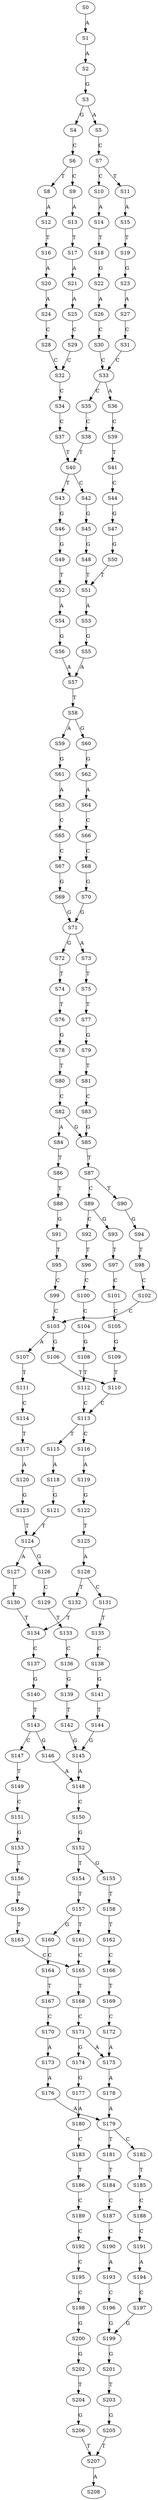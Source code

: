 strict digraph  {
	S0 -> S1 [ label = A ];
	S1 -> S2 [ label = A ];
	S2 -> S3 [ label = G ];
	S3 -> S4 [ label = G ];
	S3 -> S5 [ label = A ];
	S4 -> S6 [ label = C ];
	S5 -> S7 [ label = C ];
	S6 -> S8 [ label = T ];
	S6 -> S9 [ label = C ];
	S7 -> S10 [ label = C ];
	S7 -> S11 [ label = T ];
	S8 -> S12 [ label = A ];
	S9 -> S13 [ label = A ];
	S10 -> S14 [ label = A ];
	S11 -> S15 [ label = A ];
	S12 -> S16 [ label = T ];
	S13 -> S17 [ label = T ];
	S14 -> S18 [ label = T ];
	S15 -> S19 [ label = T ];
	S16 -> S20 [ label = A ];
	S17 -> S21 [ label = A ];
	S18 -> S22 [ label = G ];
	S19 -> S23 [ label = G ];
	S20 -> S24 [ label = A ];
	S21 -> S25 [ label = A ];
	S22 -> S26 [ label = A ];
	S23 -> S27 [ label = A ];
	S24 -> S28 [ label = C ];
	S25 -> S29 [ label = C ];
	S26 -> S30 [ label = C ];
	S27 -> S31 [ label = C ];
	S28 -> S32 [ label = C ];
	S29 -> S32 [ label = C ];
	S30 -> S33 [ label = C ];
	S31 -> S33 [ label = C ];
	S32 -> S34 [ label = C ];
	S33 -> S35 [ label = C ];
	S33 -> S36 [ label = A ];
	S34 -> S37 [ label = C ];
	S35 -> S38 [ label = C ];
	S36 -> S39 [ label = C ];
	S37 -> S40 [ label = T ];
	S38 -> S40 [ label = T ];
	S39 -> S41 [ label = T ];
	S40 -> S42 [ label = C ];
	S40 -> S43 [ label = T ];
	S41 -> S44 [ label = C ];
	S42 -> S45 [ label = G ];
	S43 -> S46 [ label = G ];
	S44 -> S47 [ label = G ];
	S45 -> S48 [ label = G ];
	S46 -> S49 [ label = G ];
	S47 -> S50 [ label = G ];
	S48 -> S51 [ label = T ];
	S49 -> S52 [ label = T ];
	S50 -> S51 [ label = T ];
	S51 -> S53 [ label = A ];
	S52 -> S54 [ label = A ];
	S53 -> S55 [ label = G ];
	S54 -> S56 [ label = G ];
	S55 -> S57 [ label = A ];
	S56 -> S57 [ label = A ];
	S57 -> S58 [ label = T ];
	S58 -> S59 [ label = A ];
	S58 -> S60 [ label = G ];
	S59 -> S61 [ label = G ];
	S60 -> S62 [ label = G ];
	S61 -> S63 [ label = A ];
	S62 -> S64 [ label = A ];
	S63 -> S65 [ label = C ];
	S64 -> S66 [ label = C ];
	S65 -> S67 [ label = C ];
	S66 -> S68 [ label = C ];
	S67 -> S69 [ label = G ];
	S68 -> S70 [ label = G ];
	S69 -> S71 [ label = G ];
	S70 -> S71 [ label = G ];
	S71 -> S72 [ label = G ];
	S71 -> S73 [ label = A ];
	S72 -> S74 [ label = T ];
	S73 -> S75 [ label = T ];
	S74 -> S76 [ label = T ];
	S75 -> S77 [ label = T ];
	S76 -> S78 [ label = G ];
	S77 -> S79 [ label = G ];
	S78 -> S80 [ label = T ];
	S79 -> S81 [ label = T ];
	S80 -> S82 [ label = C ];
	S81 -> S83 [ label = C ];
	S82 -> S84 [ label = A ];
	S82 -> S85 [ label = G ];
	S83 -> S85 [ label = G ];
	S84 -> S86 [ label = T ];
	S85 -> S87 [ label = T ];
	S86 -> S88 [ label = T ];
	S87 -> S89 [ label = C ];
	S87 -> S90 [ label = T ];
	S88 -> S91 [ label = G ];
	S89 -> S92 [ label = C ];
	S89 -> S93 [ label = G ];
	S90 -> S94 [ label = G ];
	S91 -> S95 [ label = T ];
	S92 -> S96 [ label = T ];
	S93 -> S97 [ label = T ];
	S94 -> S98 [ label = T ];
	S95 -> S99 [ label = C ];
	S96 -> S100 [ label = C ];
	S97 -> S101 [ label = C ];
	S98 -> S102 [ label = C ];
	S99 -> S103 [ label = C ];
	S100 -> S104 [ label = C ];
	S101 -> S105 [ label = C ];
	S102 -> S103 [ label = C ];
	S103 -> S106 [ label = G ];
	S103 -> S107 [ label = A ];
	S104 -> S108 [ label = G ];
	S105 -> S109 [ label = G ];
	S106 -> S110 [ label = T ];
	S107 -> S111 [ label = T ];
	S108 -> S112 [ label = T ];
	S109 -> S110 [ label = T ];
	S110 -> S113 [ label = C ];
	S111 -> S114 [ label = C ];
	S112 -> S113 [ label = C ];
	S113 -> S115 [ label = T ];
	S113 -> S116 [ label = C ];
	S114 -> S117 [ label = T ];
	S115 -> S118 [ label = A ];
	S116 -> S119 [ label = A ];
	S117 -> S120 [ label = A ];
	S118 -> S121 [ label = G ];
	S119 -> S122 [ label = G ];
	S120 -> S123 [ label = G ];
	S121 -> S124 [ label = T ];
	S122 -> S125 [ label = T ];
	S123 -> S124 [ label = T ];
	S124 -> S126 [ label = G ];
	S124 -> S127 [ label = A ];
	S125 -> S128 [ label = A ];
	S126 -> S129 [ label = C ];
	S127 -> S130 [ label = T ];
	S128 -> S131 [ label = C ];
	S128 -> S132 [ label = T ];
	S129 -> S133 [ label = T ];
	S130 -> S134 [ label = T ];
	S131 -> S135 [ label = T ];
	S132 -> S134 [ label = T ];
	S133 -> S136 [ label = C ];
	S134 -> S137 [ label = C ];
	S135 -> S138 [ label = C ];
	S136 -> S139 [ label = G ];
	S137 -> S140 [ label = G ];
	S138 -> S141 [ label = G ];
	S139 -> S142 [ label = T ];
	S140 -> S143 [ label = T ];
	S141 -> S144 [ label = T ];
	S142 -> S145 [ label = G ];
	S143 -> S146 [ label = G ];
	S143 -> S147 [ label = C ];
	S144 -> S145 [ label = G ];
	S145 -> S148 [ label = A ];
	S146 -> S148 [ label = A ];
	S147 -> S149 [ label = T ];
	S148 -> S150 [ label = C ];
	S149 -> S151 [ label = C ];
	S150 -> S152 [ label = G ];
	S151 -> S153 [ label = G ];
	S152 -> S154 [ label = T ];
	S152 -> S155 [ label = G ];
	S153 -> S156 [ label = T ];
	S154 -> S157 [ label = T ];
	S155 -> S158 [ label = T ];
	S156 -> S159 [ label = T ];
	S157 -> S160 [ label = G ];
	S157 -> S161 [ label = T ];
	S158 -> S162 [ label = T ];
	S159 -> S163 [ label = T ];
	S160 -> S164 [ label = C ];
	S161 -> S165 [ label = C ];
	S162 -> S166 [ label = C ];
	S163 -> S165 [ label = C ];
	S164 -> S167 [ label = T ];
	S165 -> S168 [ label = T ];
	S166 -> S169 [ label = T ];
	S167 -> S170 [ label = C ];
	S168 -> S171 [ label = C ];
	S169 -> S172 [ label = C ];
	S170 -> S173 [ label = A ];
	S171 -> S174 [ label = G ];
	S171 -> S175 [ label = A ];
	S172 -> S175 [ label = A ];
	S173 -> S176 [ label = A ];
	S174 -> S177 [ label = G ];
	S175 -> S178 [ label = A ];
	S176 -> S179 [ label = A ];
	S177 -> S180 [ label = A ];
	S178 -> S179 [ label = A ];
	S179 -> S181 [ label = T ];
	S179 -> S182 [ label = C ];
	S180 -> S183 [ label = C ];
	S181 -> S184 [ label = T ];
	S182 -> S185 [ label = T ];
	S183 -> S186 [ label = T ];
	S184 -> S187 [ label = C ];
	S185 -> S188 [ label = C ];
	S186 -> S189 [ label = C ];
	S187 -> S190 [ label = C ];
	S188 -> S191 [ label = C ];
	S189 -> S192 [ label = C ];
	S190 -> S193 [ label = A ];
	S191 -> S194 [ label = A ];
	S192 -> S195 [ label = C ];
	S193 -> S196 [ label = C ];
	S194 -> S197 [ label = C ];
	S195 -> S198 [ label = C ];
	S196 -> S199 [ label = G ];
	S197 -> S199 [ label = G ];
	S198 -> S200 [ label = G ];
	S199 -> S201 [ label = G ];
	S200 -> S202 [ label = G ];
	S201 -> S203 [ label = T ];
	S202 -> S204 [ label = T ];
	S203 -> S205 [ label = G ];
	S204 -> S206 [ label = G ];
	S205 -> S207 [ label = T ];
	S206 -> S207 [ label = T ];
	S207 -> S208 [ label = A ];
}
